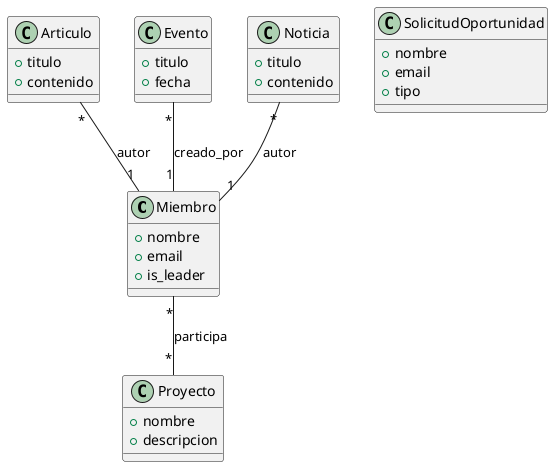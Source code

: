 @startuml
' Diagrama de clases simplificado de los modelos principales
class Miembro {
  +nombre
  +email
  +is_leader
}
class Proyecto {
  +nombre
  +descripcion
}
class Articulo {
  +titulo
  +contenido
}
class Evento {
  +titulo
  +fecha
}
class Noticia {
  +titulo
  +contenido
}
class SolicitudOportunidad {
  +nombre
  +email
  +tipo
}
Miembro "*" -- "*" Proyecto : participa
Articulo "*" -- "1" Miembro : autor
Evento "*" -- "1" Miembro : creado_por
Noticia "*" -- "1" Miembro : autor
@enduml

